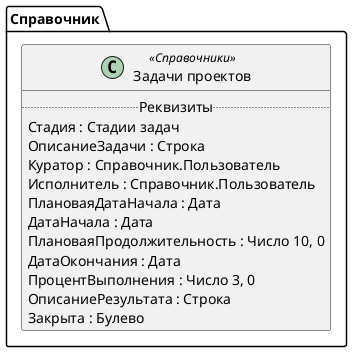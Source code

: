 ﻿@startuml ЗадачиПроектов
'!include templates.wsd
'..\include templates.wsd
class Справочник.ЗадачиПроектов as "Задачи проектов" <<Справочники>>
{
..Реквизиты..
Стадия : Стадии задач
ОписаниеЗадачи : Строка
Куратор : Справочник.Пользователь
Исполнитель : Справочник.Пользователь
ПлановаяДатаНачала : Дата
ДатаНачала : Дата
ПлановаяПродолжительность : Число 10, 0
ДатаОкончания : Дата
ПроцентВыполнения : Число 3, 0
ОписаниеРезультата : Строка
Закрыта : Булево
}
@enduml
